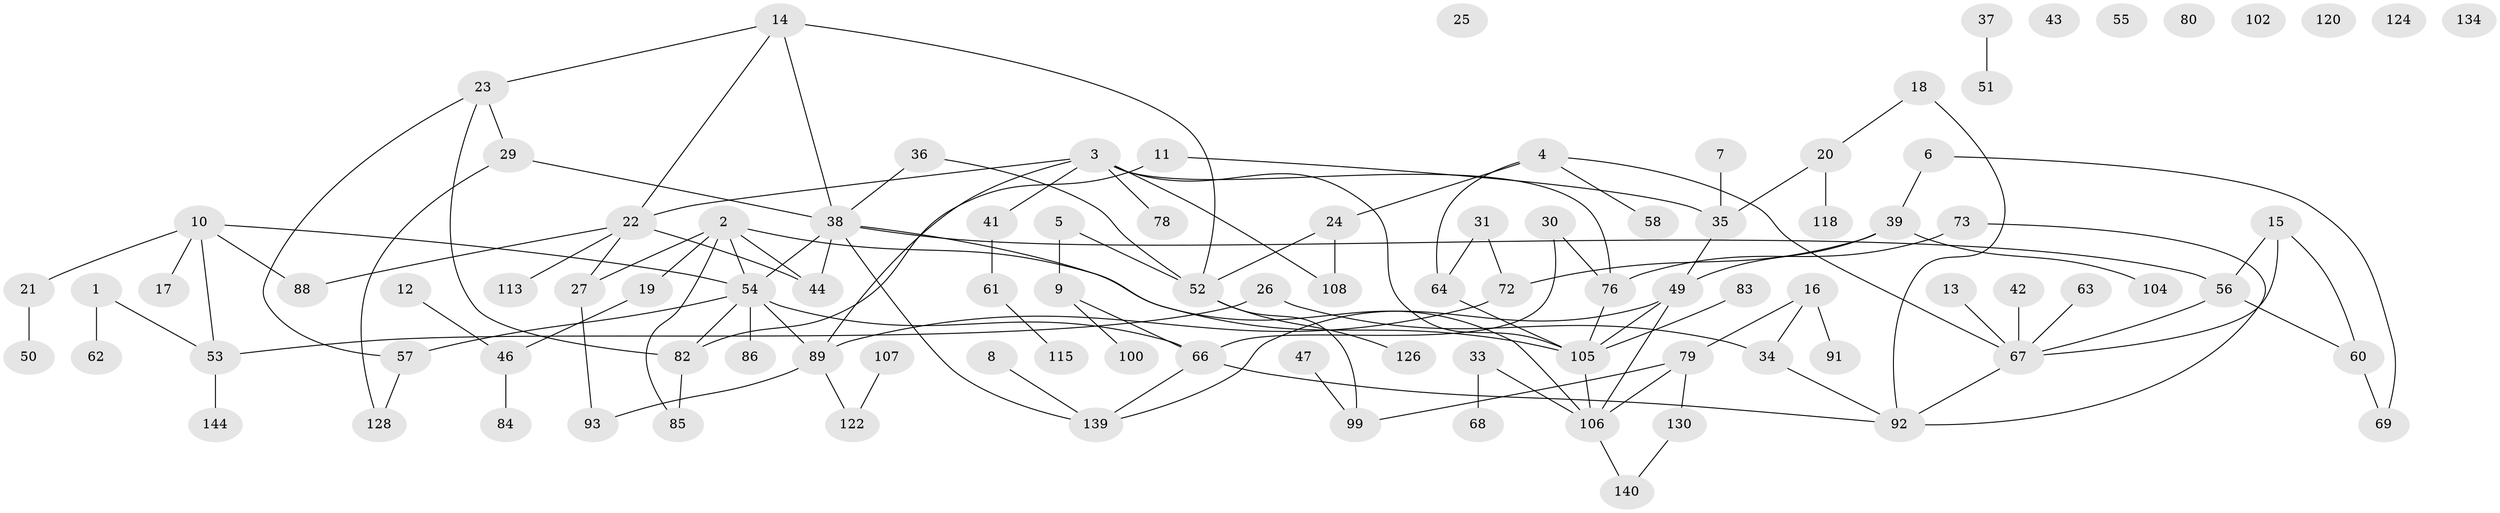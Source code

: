 // original degree distribution, {2: 0.23972602739726026, 4: 0.136986301369863, 1: 0.273972602739726, 3: 0.2328767123287671, 0: 0.0547945205479452, 5: 0.0273972602739726, 7: 0.0136986301369863, 6: 0.02054794520547945}
// Generated by graph-tools (version 1.1) at 2025/41/03/06/25 10:41:24]
// undirected, 99 vertices, 125 edges
graph export_dot {
graph [start="1"]
  node [color=gray90,style=filled];
  1 [super="+125"];
  2 [super="+131"];
  3 [super="+90"];
  4;
  5;
  6;
  7;
  8;
  9 [super="+70"];
  10 [super="+129"];
  11 [super="+32"];
  12;
  13;
  14 [super="+114"];
  15 [super="+45"];
  16 [super="+28"];
  17 [super="+48"];
  18 [super="+109"];
  19 [super="+132"];
  20;
  21;
  22 [super="+77"];
  23;
  24 [super="+145"];
  25;
  26;
  27 [super="+74"];
  29;
  30;
  31 [super="+117"];
  33;
  34 [super="+141"];
  35 [super="+95"];
  36 [super="+40"];
  37;
  38 [super="+94"];
  39 [super="+146"];
  41 [super="+71"];
  42;
  43;
  44 [super="+59"];
  46 [super="+81"];
  47;
  49 [super="+137"];
  50 [super="+135"];
  51 [super="+111"];
  52 [super="+119"];
  53 [super="+96"];
  54 [super="+75"];
  55;
  56 [super="+98"];
  57;
  58;
  60 [super="+65"];
  61;
  62;
  63 [super="+101"];
  64 [super="+116"];
  66 [super="+87"];
  67 [super="+112"];
  68;
  69 [super="+110"];
  72;
  73 [super="+138"];
  76 [super="+123"];
  78;
  79 [super="+97"];
  80;
  82;
  83;
  84;
  85 [super="+133"];
  86;
  88;
  89;
  91;
  92 [super="+103"];
  93;
  99;
  100;
  102;
  104;
  105 [super="+121"];
  106 [super="+142"];
  107;
  108 [super="+143"];
  113;
  115;
  118;
  120;
  122 [super="+136"];
  124;
  126 [super="+127"];
  128;
  130;
  134;
  139;
  140;
  144;
  1 -- 53;
  1 -- 62;
  2 -- 44;
  2 -- 54;
  2 -- 27;
  2 -- 105;
  2 -- 19;
  2 -- 85;
  3 -- 76;
  3 -- 78;
  3 -- 89;
  3 -- 105;
  3 -- 22;
  3 -- 41;
  3 -- 108;
  4 -- 24;
  4 -- 58;
  4 -- 64;
  4 -- 67;
  5 -- 9;
  5 -- 52;
  6 -- 39;
  6 -- 69;
  7 -- 35;
  8 -- 139;
  9 -- 66;
  9 -- 100;
  10 -- 54;
  10 -- 88;
  10 -- 21;
  10 -- 53;
  10 -- 17;
  11 -- 82;
  11 -- 35;
  12 -- 46;
  13 -- 67;
  14 -- 23;
  14 -- 52;
  14 -- 38;
  14 -- 22;
  15 -- 56;
  15 -- 60;
  15 -- 67;
  16 -- 34;
  16 -- 79;
  16 -- 91;
  18 -- 20;
  18 -- 92;
  19 -- 46;
  20 -- 118;
  20 -- 35;
  21 -- 50;
  22 -- 113;
  22 -- 27;
  22 -- 44;
  22 -- 88;
  23 -- 29;
  23 -- 57;
  23 -- 82;
  24 -- 108;
  24 -- 52;
  26 -- 34;
  26 -- 53;
  27 -- 93;
  29 -- 128;
  29 -- 38;
  30 -- 76;
  30 -- 66;
  31 -- 64;
  31 -- 72;
  33 -- 68;
  33 -- 106;
  34 -- 92;
  35 -- 49;
  36 -- 38;
  36 -- 52;
  37 -- 51;
  38 -- 106;
  38 -- 139;
  38 -- 54;
  38 -- 44;
  38 -- 56;
  39 -- 72;
  39 -- 104;
  39 -- 49;
  41 -- 61;
  42 -- 67;
  46 -- 84;
  47 -- 99;
  49 -- 105;
  49 -- 139;
  49 -- 106;
  52 -- 99;
  52 -- 126;
  53 -- 144;
  54 -- 57;
  54 -- 82;
  54 -- 86;
  54 -- 89;
  54 -- 66;
  56 -- 60;
  56 -- 67;
  57 -- 128;
  60 -- 69;
  61 -- 115;
  63 -- 67;
  64 -- 105;
  66 -- 139;
  66 -- 92;
  67 -- 92;
  72 -- 89;
  73 -- 92;
  73 -- 76;
  76 -- 105;
  79 -- 130;
  79 -- 106;
  79 -- 99;
  82 -- 85;
  83 -- 105;
  89 -- 93;
  89 -- 122;
  105 -- 106;
  106 -- 140;
  107 -- 122;
  130 -- 140;
}
